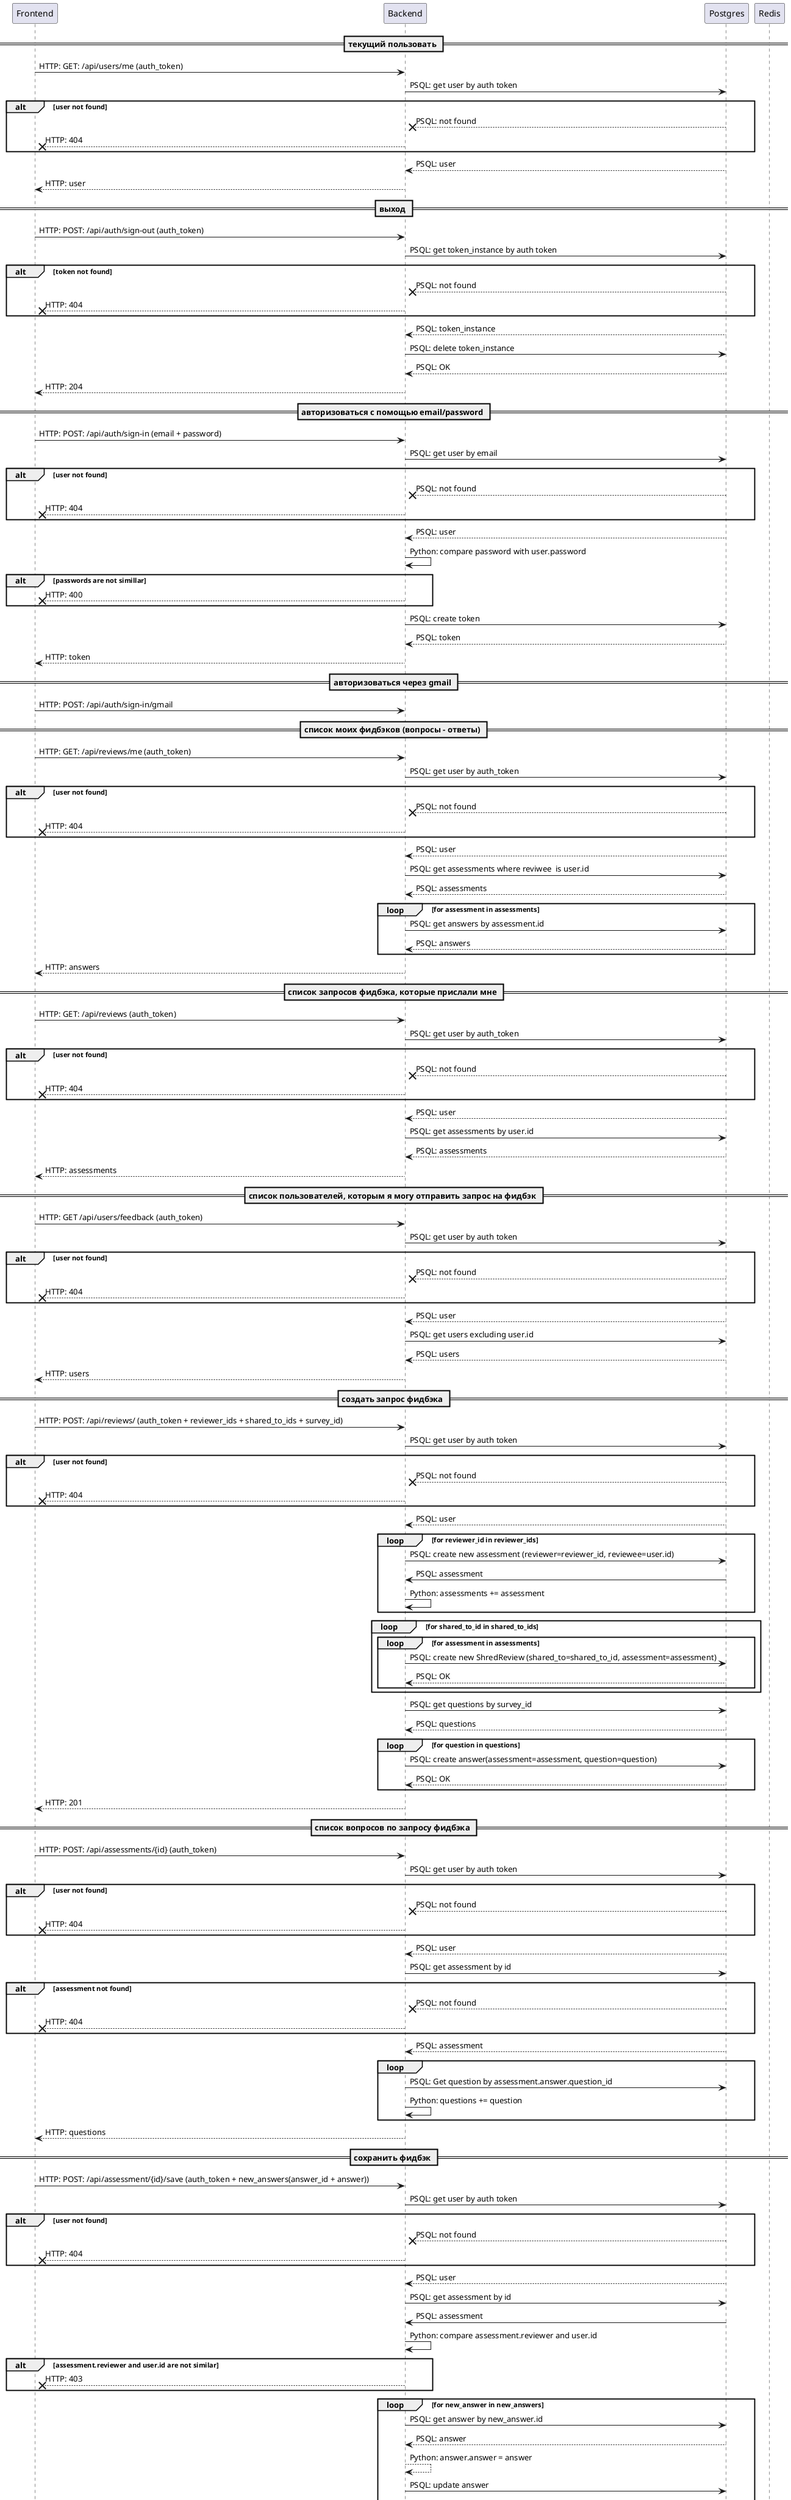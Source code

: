 @startuml

participant Frontend
participant Backend
participant Postgres
participant Redis

== текущий пользовать ==
Frontend -> Backend: HTTP: GET: /api/users/me (auth_token)
Backend -> Postgres: PSQL: get user by auth token
alt user not found
Postgres --x Backend: PSQL: not found
Backend --x Frontend: HTTP: 404
end alt
Postgres --> Backend: PSQL: user
Backend --> Frontend: HTTP: user

== выход ==
Frontend -> Backend: HTTP: POST: /api/auth/sign-out (auth_token)
Backend -> Postgres: PSQL: get token_instance by auth token
alt token not found
Postgres --x Backend: PSQL: not found
Backend --x Frontend: HTTP: 404
end alt
Postgres --> Backend: PSQL: token_instance
Backend -> Postgres: PSQL: delete token_instance
Postgres --> Backend: PSQL: OK
Backend --> Frontend: HTTP: 204

== авторизоваться с помощью email/password ==
Frontend -> Backend: HTTP: POST: /api/auth/sign-in (email + password)
Backend -> Postgres: PSQL: get user by email
alt user not found
Postgres --x Backend: PSQL: not found
Backend --x Frontend: HTTP: 404
end alt
Postgres --> Backend: PSQL: user
Backend -> Backend: Python: compare password with user.password
alt passwords are not simillar
Backend --x Frontend: HTTP: 400
end alt
Backend -> Postgres: PSQL: create token
Postgres --> Backend: PSQL: token
Backend --> Frontend: HTTP: token

== авторизоваться через gmail ==
Frontend -> Backend: HTTP: POST: /api/auth/sign-in/gmail

== список моих фидбэков (вопросы - ответы) ==
Frontend -> Backend: HTTP: GET: /api/reviews/me (auth_token)
Backend -> Postgres: PSQL: get user by auth_token
alt user not found
Postgres --x Backend: PSQL: not found
Backend --x Frontend: HTTP: 404
end alt
Postgres --> Backend: PSQL: user
Backend -> Postgres: PSQL: get assessments where reviwee  is user.id
Postgres --> Backend: PSQL: assessments
loop for assessment in assessments
Backend -> Postgres: PSQL: get answers by assessment.id
Postgres --> Backend: PSQL: answers
end loop
Backend --> Frontend: HTTP: answers

== список запросов фидбэка, которые прислали мне ==
Frontend -> Backend: HTTP: GET: /api/reviews (auth_token)
Backend -> Postgres: PSQL: get user by auth_token
alt user not found
Postgres --x Backend: PSQL: not found
Backend --x Frontend: HTTP: 404
end alt
Postgres --> Backend: PSQL: user
Backend -> Postgres: PSQL: get assessments by user.id
Postgres --> Backend: PSQL: assessments
Backend --> Frontend: HTTP: assessments

== список пользователей, которым я могу отправить запрос на фидбэк ==
Frontend -> Backend: HTTP: GET /api/users/feedback (auth_token)
Backend -> Postgres: PSQL: get user by auth token
alt user not found
Postgres --x Backend: PSQL: not found
Backend --x Frontend: HTTP: 404
end alt
Postgres --> Backend: PSQL: user
Backend -> Postgres: PSQL: get users excluding user.id
Postgres --> Backend: PSQL: users
Backend --> Frontend: HTTP: users

== создать запрос фидбэка ==
Frontend -> Backend: HTTP: POST: /api/reviews/ (auth_token + reviewer_ids + shared_to_ids + survey_id)
Backend -> Postgres: PSQL: get user by auth token
alt user not found
Postgres --x Backend: PSQL: not found
Backend --x Frontend: HTTP: 404
end alt
Postgres --> Backend: PSQL: user
loop for reviewer_id in reviewer_ids
Backend -> Postgres: PSQL: create new assessment (reviewer=reviewer_id, reviewee=user.id)
Postgres -> Backend: PSQL: assessment
Backend -> Backend: Python: assessments += assessment
end loop
loop for shared_to_id in shared_to_ids
loop for assessment in assessments
Backend -> Postgres: PSQL: create new ShredReview (shared_to=shared_to_id, assessment=assessment)
Postgres --> Backend: PSQL: OK
end loop
end loop
Backend -> Postgres: PSQL: get questions by survey_id
Postgres --> Backend: PSQL: questions
loop for question in questions
Backend -> Postgres: PSQL: create answer(assessment=assessment, question=question)
Postgres --> Backend: PSQL: OK
end loop
Backend --> Frontend: HTTP: 201

== список вопросов по запросу фидбэка ==
Frontend -> Backend: HTTP: POST: /api/assessments/{id} (auth_token)
Backend -> Postgres: PSQL: get user by auth token
alt user not found
Postgres --x Backend: PSQL: not found
Backend --x Frontend: HTTP: 404
end alt
Postgres --> Backend: PSQL: user
Backend -> Postgres: PSQL: get assessment by id
alt assessment not found
Postgres --x Backend: PSQL: not found
Backend --x Frontend: HTTP: 404
end alt
Postgres --> Backend: PSQL: assessment
loop
Backend -> Postgres: PSQL: Get question by assessment.answer.question_id
Backend -> Backend: Python: questions += question
end loop
Backend --> Frontend: HTTP: questions

== сохранить фидбэк ==
Frontend -> Backend: HTTP: POST: /api/assessment/{id}/save (auth_token + new_answers(answer_id + answer))
Backend -> Postgres: PSQL: get user by auth token
alt user not found
Postgres --x Backend: PSQL: not found
Backend --x Frontend: HTTP: 404
end alt
Postgres --> Backend: PSQL: user
Backend -> Postgres: PSQL: get assessment by id
Postgres -> Backend: PSQL: assessment
Backend -> Backend: Python: compare assessment.reviewer and user.id
alt assessment.reviewer and user.id are not similar
Backend --x Frontend: HTTP: 403
end alt
loop for new_answer in new_answers
Backend -> Postgres: PSQL: get answer by new_answer.id
Postgres --> Backend: PSQL: answer
Backend --> Backend: Python: answer.answer = answer
Backend -> Postgres: PSQL: update answer
Postgres --> Backend: PSQL: OK
end loop
Backend -> Backend: Python: assessment.status = SurveyStatusEnum.IN_PROGRES
Backend --> Frontend: HTTP: 200

== отправить фидбэк ==
Frontend -> Backend: HTTP: POST: /api/assessment/{id}/save (auth_token + new_answers(answer_id + answer))
Backend -> Postgres: PSQL: get user by auth token
alt user not found
Postgres --x Backend: PSQL: not found
Backend --x Frontend: HTTP: 404
end alt
Postgres --> Backend: PSQL: user
Backend -> Postgres: PSQL: get assessment by id
Postgres -> Backend: PSQL: assessment
Backend -> Backend: Python: compare assessment.reviewer and user.id
alt assessment.reviewer and user.id are not similar
Backend --x Frontend: HTTP: 403
end alt
loop for new_answer in new_answers
Backend -> Postgres: PSQL: get answer by new_answer.id
Postgres --> Backend: PSQL: answer
Backend --> Backend: Python: answer.answer = answer
Backend -> Postgres: PSQL: update answer
Postgres --> Backend: PSQL: OK
end loop
Backend -> Backend: Python: assessment.status = SurveyStatusEnum.COMPLETED
Backend --> Frontend: HTTP: 200

== список запросов фидбэка пользователей в зависимости от роли ==
Frontend -> Backend: HTTP: GET: /api/reviews/shared (auth_token)
Backend -> Postgres: PSQL: get user by auth token
alt user not found
Postgres --x Backend: PSQL: not found
Backend --x Frontend: HTTP: 404
end alt
Postgres --> Backend: PSQL: user
alt user.Role == UserRoleEnum.EMPLOYER or user.ROLE == UserRoleEnum.ADMIN
Backend --x Frontend: HTTP: 403
end alt
Backend -> Postgres: PSQL: get shared_reviews by user.id
Postgres --> Backend: PSQL: shared_reviews
loop for shared_review in shared_reviews
Backend --> Postgres: PSQL: Get assessment by shared_review.assessment_id
Backend -> Backend: Python: assessments += assessment
end loop

Backend --> Frontend: HTTP: assessments

== список фидбэков с ответами по каждому ответившему пользователю ==
Frontend -> Backend: HTTP: GET: /api/reviews/users/{id} (auth_token)
Backend -> Postgres: PSQL: get user by auth_token
alt user not found
Postgres --x Backend: PSQL: not found
Backend --x Frontend: HTTP: 404
end alt
Postgres --> Backend: PSQL: user
alt user.Role == UserRoleEnum.EMPLOYER or user.ROLE == UserRoleEnum.ADMIN
Backend --x Frontend: HTTP: 403
end alt
Backend -> Postgres: PSQL: get assessments by id (assessment.reviewee = id)
Postgres --> Backend: PSQL: assessments
Backend --> Frontend: HTTP: assessments

== создать шаблон ==
Frontend -> Backend: HTTP: POST: /api/survey/template (auth_token + template_name + questions(body, description))
Backend -> Postgres: PSQL: get user by auth_token
alt user not found
Postgres --x Backend: PSQL: not found
Backend --x Frontend: HTTP: 404
end alt
Postgres --> Backend: PSQL: user
alt user.Role == UserRoleEnum.EMPLOYER or user.ROLE == UserRoleEnum.ADMIN
Backend --x Frontend: HTTP: 403
end alt
Backend -> Postgres: PSQL: create survey
Postgres --> Backend: PSQL: survey
Backend --> Frontend: HTTP: survey

== получить шаблон ==
Frontend -> Backend: HTTP: GET: /api/survey/{id} (auth_token)
Backend -> Postgres: PSQL: get user by auth_token
alt user not found
Postgres --x Backend: PSQL: not found
Backend --x Frontend: HTTP: 404
end alt
Postgres --> Backend: PSQL: user
alt user.Role == UserRoleEnum.EMPLOYER or user.ROLE == UserRoleEnum.ADMIN
Backend --x Frontend: HTTP: 403
end alt
Backend -> Postgres: PSQL: get survey by id
Postgres --> Backend: PSQL: survey
Backend --> Frontend: HTTP: survey

== cохранить шаблон ==
Frontend --> Backend: HTTP: PUT: /api/survey/{id} (auth_token + survey_name + questions)
Backend -> Postgres: PSQL: get user by auth_token
alt user not found
Postgres --x Backend: PSQL: not found
Backend --x Frontend: HTTP: 404
end alt
Postgres --> Backend: PSQL: user
alt user.Role == UserRoleEnum.EMPLOYER or user.ROLE == UserRoleEnum.ADMIN
Backend --x Frontend: HTTP: 403
end alt
Backend -> Postgres: PSQL: get survey by id
Postgres --> Backend: PSQL: survey
Backend -> Postgres: PSQL: update survey data
Postgres --> Backend: PSQL: survey
Backend --> Frontend: HTTP: survey


== получить всех пользователей ==
Frontend --> Backend: HTTP: GET: /api/users/all (auth_token)
Backend -> Postgres: PSQL: get user by auth_token
alt user not found
Postgres --x Backend: PSQL: not found
Backend --x Frontend: HTTP: 404
end alt
Postgres --> Backend: PSQL: user
alt user.Role != UserRoleEnum.ADMIN
Backend --x Frontend: HTTP: 403
end alt
Backend -> Postgres: PSQL: get all users
Postgres --> Backend: PSQL: users
Backend --> Frontend: HTTP: users

== пользователь для редактирования ==
Frontend -> Backend: HTTP: GET: /api/users/{id} (auth_token)
Backend -> Postgres: PSQL: get user by auth_token
alt user not found
Postgres --x Backend: PSQL: not found
Backend --x Frontend: HTTP: 404
end alt
Postgres --> Backend: PSQL: user
alt user.Role != UserRoleEnum.ADMIN
Backend --x Frontend: HTTP: 403
end alt
Backend -> Postgres: PSQL: get user_to_update by id
alt user not found
Postgres --x Backend: PSQL: not found
Backend --x Frontend: HTTP: 404
end alt
Postgres --> Backend: PSQL: user_to_update
Backend --> Frontend: HTTP: user_to_update


== сохранить пользователя ==
Frontend -> Backend: HTTP: PUT: /api/users/{id}/update (auth_token + user_data)
Backend -> Postgres: PSQL: get user by auth_token
alt user not found
Postgres --x Backend: PSQL: not found
Backend --x Frontend: HTTP: 404
end alt
Postgres --> Backend: PSQL: user
alt user.Role != UserRoleEnum.ADMIN
Backend --x Frontend: HTTP: 403
end alt
Backend -> Postgres: PSQL: get user_to_update by id
alt user not found
Postgres --x Backend: PSQL: not found
Backend --x Frontend: HTTP: 404
end alt
Backend -> Postgres: PSQL: update user data
Postgres --> Backend: PSQL: updated_user
Backend --> Frontend: HTTP: updated_user
@enduml